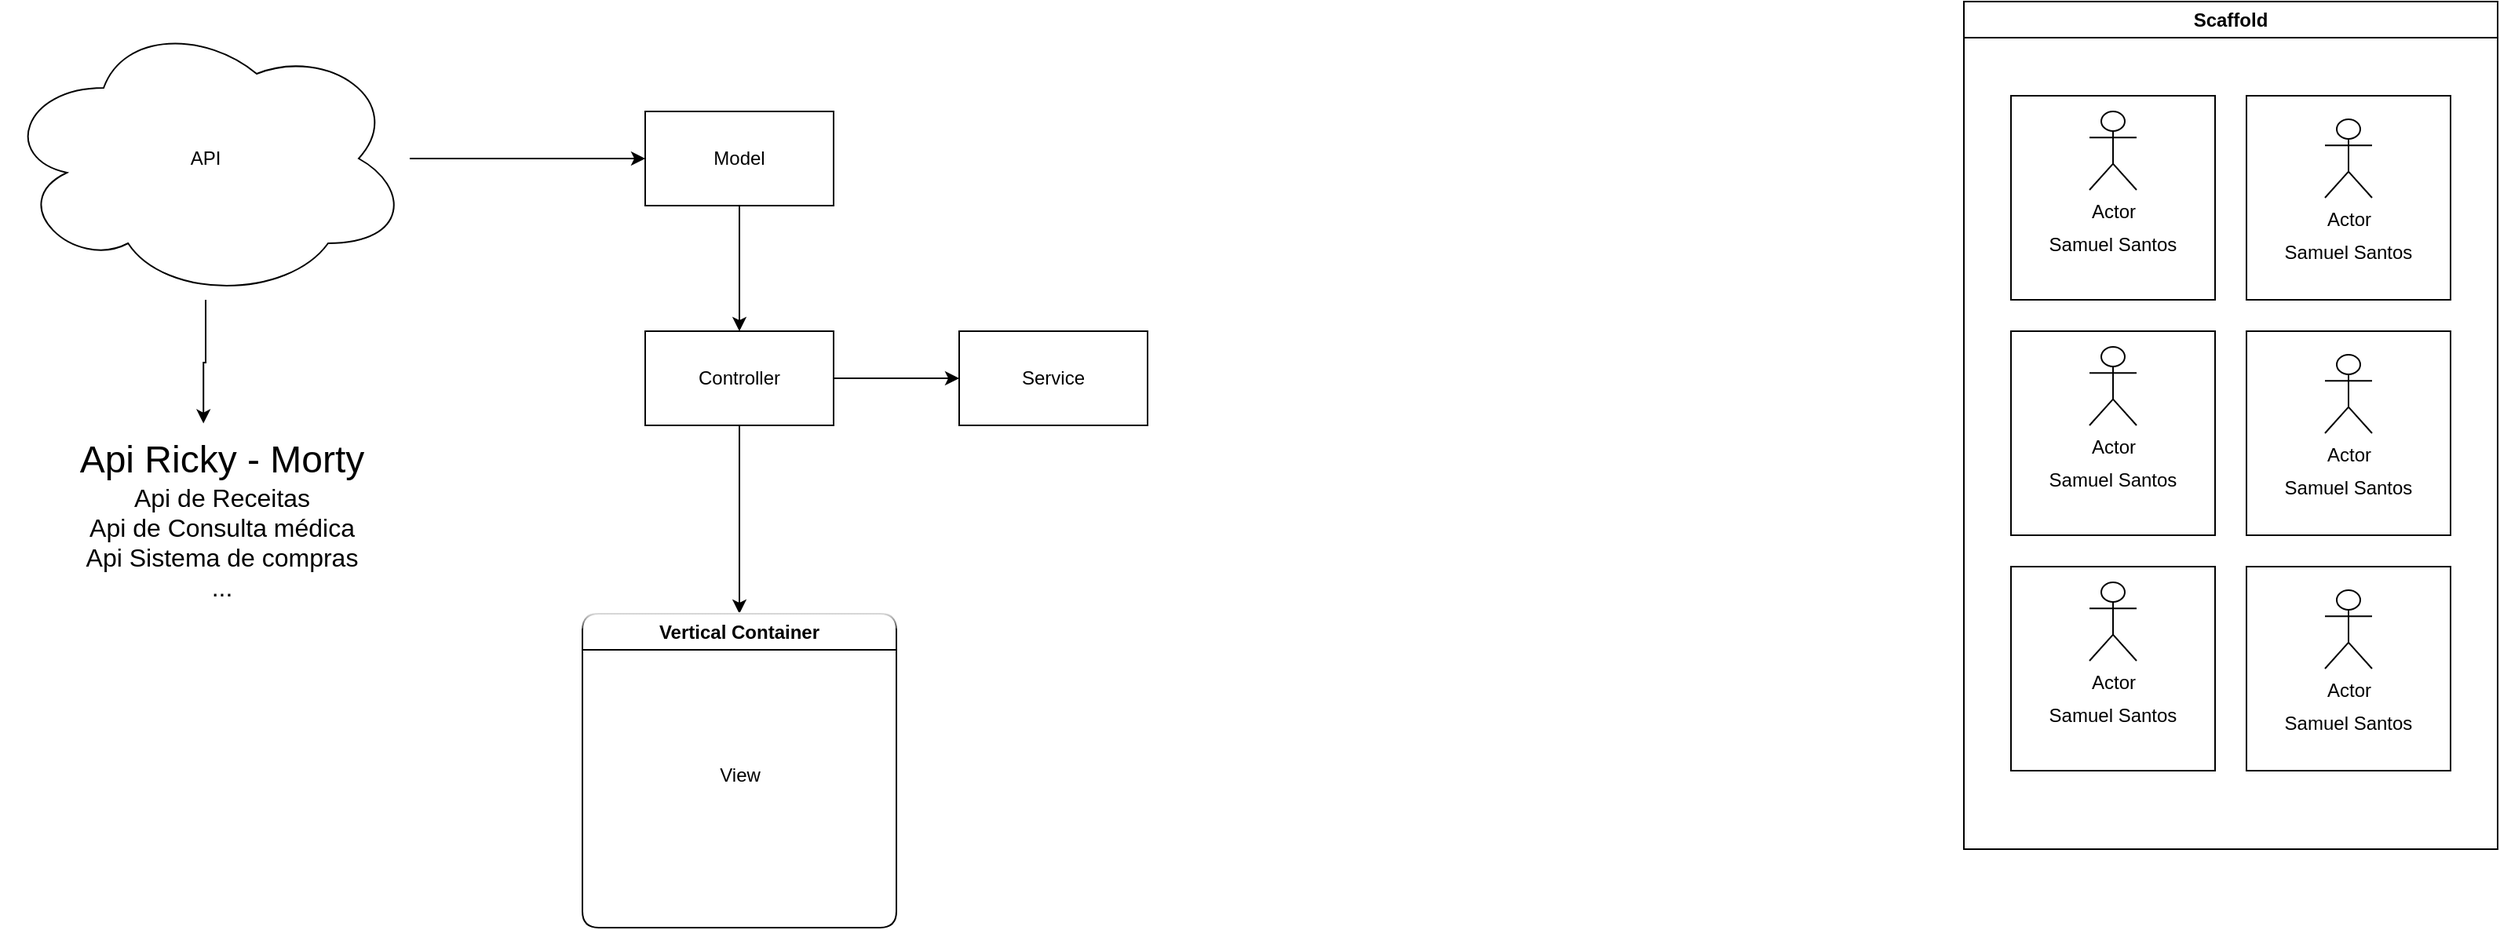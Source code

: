 <mxfile version="24.2.3" type="device">
  <diagram name="Página-1" id="OVymS5ydEdvQRYpjXmXp">
    <mxGraphModel dx="711" dy="657" grid="1" gridSize="10" guides="1" tooltips="1" connect="1" arrows="1" fold="1" page="1" pageScale="1" pageWidth="827" pageHeight="1169" math="0" shadow="0">
      <root>
        <mxCell id="0" />
        <mxCell id="1" parent="0" />
        <mxCell id="g7lizWP6XnSU_kmGmMek-1" value="Scaffold" style="swimlane;whiteSpace=wrap;html=1;" parent="1" vertex="1">
          <mxGeometry x="1260" y="10" width="340" height="540" as="geometry" />
        </mxCell>
        <mxCell id="g7lizWP6XnSU_kmGmMek-2" value="" style="whiteSpace=wrap;html=1;aspect=fixed;" parent="g7lizWP6XnSU_kmGmMek-1" vertex="1">
          <mxGeometry x="30" y="60" width="130" height="130" as="geometry" />
        </mxCell>
        <mxCell id="g7lizWP6XnSU_kmGmMek-3" value="" style="whiteSpace=wrap;html=1;aspect=fixed;" parent="g7lizWP6XnSU_kmGmMek-1" vertex="1">
          <mxGeometry x="180" y="60" width="130" height="130" as="geometry" />
        </mxCell>
        <mxCell id="g7lizWP6XnSU_kmGmMek-4" value="" style="whiteSpace=wrap;html=1;aspect=fixed;" parent="g7lizWP6XnSU_kmGmMek-1" vertex="1">
          <mxGeometry x="30" y="210" width="130" height="130" as="geometry" />
        </mxCell>
        <mxCell id="g7lizWP6XnSU_kmGmMek-5" value="" style="whiteSpace=wrap;html=1;aspect=fixed;" parent="g7lizWP6XnSU_kmGmMek-1" vertex="1">
          <mxGeometry x="180" y="210" width="130" height="130" as="geometry" />
        </mxCell>
        <mxCell id="g7lizWP6XnSU_kmGmMek-6" value="" style="whiteSpace=wrap;html=1;aspect=fixed;" parent="g7lizWP6XnSU_kmGmMek-1" vertex="1">
          <mxGeometry x="30" y="360" width="130" height="130" as="geometry" />
        </mxCell>
        <mxCell id="g7lizWP6XnSU_kmGmMek-7" value="" style="whiteSpace=wrap;html=1;aspect=fixed;" parent="g7lizWP6XnSU_kmGmMek-1" vertex="1">
          <mxGeometry x="180" y="360" width="130" height="130" as="geometry" />
        </mxCell>
        <mxCell id="g7lizWP6XnSU_kmGmMek-8" value="Actor" style="shape=umlActor;verticalLabelPosition=bottom;verticalAlign=top;html=1;outlineConnect=0;" parent="g7lizWP6XnSU_kmGmMek-1" vertex="1">
          <mxGeometry x="80" y="70" width="30" height="50" as="geometry" />
        </mxCell>
        <mxCell id="g7lizWP6XnSU_kmGmMek-9" value="Samuel Santos" style="text;html=1;align=center;verticalAlign=middle;whiteSpace=wrap;rounded=0;" parent="g7lizWP6XnSU_kmGmMek-1" vertex="1">
          <mxGeometry x="50" y="140" width="90" height="30" as="geometry" />
        </mxCell>
        <mxCell id="g7lizWP6XnSU_kmGmMek-13" value="Actor" style="shape=umlActor;verticalLabelPosition=bottom;verticalAlign=top;html=1;outlineConnect=0;" parent="g7lizWP6XnSU_kmGmMek-1" vertex="1">
          <mxGeometry x="230" y="75" width="30" height="50" as="geometry" />
        </mxCell>
        <mxCell id="g7lizWP6XnSU_kmGmMek-14" value="Samuel Santos" style="text;html=1;align=center;verticalAlign=middle;whiteSpace=wrap;rounded=0;" parent="g7lizWP6XnSU_kmGmMek-1" vertex="1">
          <mxGeometry x="200" y="145" width="90" height="30" as="geometry" />
        </mxCell>
        <mxCell id="g7lizWP6XnSU_kmGmMek-15" value="Actor" style="shape=umlActor;verticalLabelPosition=bottom;verticalAlign=top;html=1;outlineConnect=0;" parent="g7lizWP6XnSU_kmGmMek-1" vertex="1">
          <mxGeometry x="80" y="220" width="30" height="50" as="geometry" />
        </mxCell>
        <mxCell id="g7lizWP6XnSU_kmGmMek-16" value="Samuel Santos" style="text;html=1;align=center;verticalAlign=middle;whiteSpace=wrap;rounded=0;" parent="g7lizWP6XnSU_kmGmMek-1" vertex="1">
          <mxGeometry x="50" y="290" width="90" height="30" as="geometry" />
        </mxCell>
        <mxCell id="g7lizWP6XnSU_kmGmMek-17" value="Actor" style="shape=umlActor;verticalLabelPosition=bottom;verticalAlign=top;html=1;outlineConnect=0;" parent="g7lizWP6XnSU_kmGmMek-1" vertex="1">
          <mxGeometry x="230" y="225" width="30" height="50" as="geometry" />
        </mxCell>
        <mxCell id="g7lizWP6XnSU_kmGmMek-18" value="Samuel Santos" style="text;html=1;align=center;verticalAlign=middle;whiteSpace=wrap;rounded=0;" parent="g7lizWP6XnSU_kmGmMek-1" vertex="1">
          <mxGeometry x="200" y="295" width="90" height="30" as="geometry" />
        </mxCell>
        <mxCell id="g7lizWP6XnSU_kmGmMek-19" value="Actor" style="shape=umlActor;verticalLabelPosition=bottom;verticalAlign=top;html=1;outlineConnect=0;" parent="g7lizWP6XnSU_kmGmMek-1" vertex="1">
          <mxGeometry x="80" y="370" width="30" height="50" as="geometry" />
        </mxCell>
        <mxCell id="g7lizWP6XnSU_kmGmMek-20" value="Samuel Santos" style="text;html=1;align=center;verticalAlign=middle;whiteSpace=wrap;rounded=0;" parent="g7lizWP6XnSU_kmGmMek-1" vertex="1">
          <mxGeometry x="50" y="440" width="90" height="30" as="geometry" />
        </mxCell>
        <mxCell id="g7lizWP6XnSU_kmGmMek-21" value="Actor" style="shape=umlActor;verticalLabelPosition=bottom;verticalAlign=top;html=1;outlineConnect=0;" parent="g7lizWP6XnSU_kmGmMek-1" vertex="1">
          <mxGeometry x="230" y="375" width="30" height="50" as="geometry" />
        </mxCell>
        <mxCell id="g7lizWP6XnSU_kmGmMek-22" value="Samuel Santos" style="text;html=1;align=center;verticalAlign=middle;whiteSpace=wrap;rounded=0;" parent="g7lizWP6XnSU_kmGmMek-1" vertex="1">
          <mxGeometry x="200" y="445" width="90" height="30" as="geometry" />
        </mxCell>
        <mxCell id="y-woJZYtUF5hGHPXwmXf-3" value="" style="edgeStyle=orthogonalEdgeStyle;rounded=0;orthogonalLoop=1;jettySize=auto;html=1;" edge="1" parent="1" source="y-woJZYtUF5hGHPXwmXf-1" target="y-woJZYtUF5hGHPXwmXf-2">
          <mxGeometry relative="1" as="geometry" />
        </mxCell>
        <mxCell id="y-woJZYtUF5hGHPXwmXf-1" value="API" style="ellipse;shape=cloud;whiteSpace=wrap;html=1;" vertex="1" parent="1">
          <mxGeometry x="10" y="20" width="260" height="180" as="geometry" />
        </mxCell>
        <mxCell id="y-woJZYtUF5hGHPXwmXf-5" value="" style="edgeStyle=orthogonalEdgeStyle;rounded=0;orthogonalLoop=1;jettySize=auto;html=1;" edge="1" parent="1" source="y-woJZYtUF5hGHPXwmXf-2" target="y-woJZYtUF5hGHPXwmXf-4">
          <mxGeometry relative="1" as="geometry" />
        </mxCell>
        <mxCell id="y-woJZYtUF5hGHPXwmXf-2" value="Model" style="whiteSpace=wrap;html=1;" vertex="1" parent="1">
          <mxGeometry x="420" y="80" width="120" height="60" as="geometry" />
        </mxCell>
        <mxCell id="y-woJZYtUF5hGHPXwmXf-7" value="" style="edgeStyle=orthogonalEdgeStyle;rounded=0;orthogonalLoop=1;jettySize=auto;html=1;" edge="1" parent="1" source="y-woJZYtUF5hGHPXwmXf-4" target="y-woJZYtUF5hGHPXwmXf-6">
          <mxGeometry relative="1" as="geometry" />
        </mxCell>
        <mxCell id="y-woJZYtUF5hGHPXwmXf-9" style="edgeStyle=orthogonalEdgeStyle;rounded=0;orthogonalLoop=1;jettySize=auto;html=1;entryX=0.5;entryY=0;entryDx=0;entryDy=0;" edge="1" parent="1" source="y-woJZYtUF5hGHPXwmXf-4" target="y-woJZYtUF5hGHPXwmXf-8">
          <mxGeometry relative="1" as="geometry" />
        </mxCell>
        <mxCell id="y-woJZYtUF5hGHPXwmXf-4" value="Controller" style="whiteSpace=wrap;html=1;" vertex="1" parent="1">
          <mxGeometry x="420" y="220" width="120" height="60" as="geometry" />
        </mxCell>
        <mxCell id="y-woJZYtUF5hGHPXwmXf-6" value="Service" style="whiteSpace=wrap;html=1;" vertex="1" parent="1">
          <mxGeometry x="620" y="220" width="120" height="60" as="geometry" />
        </mxCell>
        <mxCell id="y-woJZYtUF5hGHPXwmXf-8" value="Vertical Container" style="swimlane;whiteSpace=wrap;html=1;rounded=1;glass=1;" vertex="1" parent="1">
          <mxGeometry x="380" y="400" width="200" height="200" as="geometry" />
        </mxCell>
        <mxCell id="y-woJZYtUF5hGHPXwmXf-10" value="View" style="text;html=1;align=center;verticalAlign=middle;resizable=0;points=[];autosize=1;strokeColor=none;fillColor=none;" vertex="1" parent="1">
          <mxGeometry x="455" y="488" width="50" height="30" as="geometry" />
        </mxCell>
        <mxCell id="y-woJZYtUF5hGHPXwmXf-11" value="&lt;font style=&quot;font-size: 24px;&quot;&gt;Api Ricky - Morty&lt;/font&gt;&lt;div&gt;&lt;font size=&quot;3&quot;&gt;Api de Receitas&lt;/font&gt;&lt;/div&gt;&lt;div&gt;&lt;font size=&quot;3&quot;&gt;Api de Consulta médica&lt;/font&gt;&lt;/div&gt;&lt;div&gt;&lt;font size=&quot;3&quot;&gt;Api Sistema de compras&lt;/font&gt;&lt;/div&gt;&lt;div&gt;&lt;font size=&quot;3&quot;&gt;...&lt;/font&gt;&lt;/div&gt;" style="text;html=1;align=center;verticalAlign=middle;resizable=0;points=[];autosize=1;strokeColor=none;fillColor=none;" vertex="1" parent="1">
          <mxGeometry x="50" y="280" width="200" height="120" as="geometry" />
        </mxCell>
        <mxCell id="y-woJZYtUF5hGHPXwmXf-12" style="edgeStyle=orthogonalEdgeStyle;rounded=0;orthogonalLoop=1;jettySize=auto;html=1;entryX=0.443;entryY=-0.01;entryDx=0;entryDy=0;entryPerimeter=0;" edge="1" parent="1" source="y-woJZYtUF5hGHPXwmXf-1" target="y-woJZYtUF5hGHPXwmXf-11">
          <mxGeometry relative="1" as="geometry" />
        </mxCell>
      </root>
    </mxGraphModel>
  </diagram>
</mxfile>
